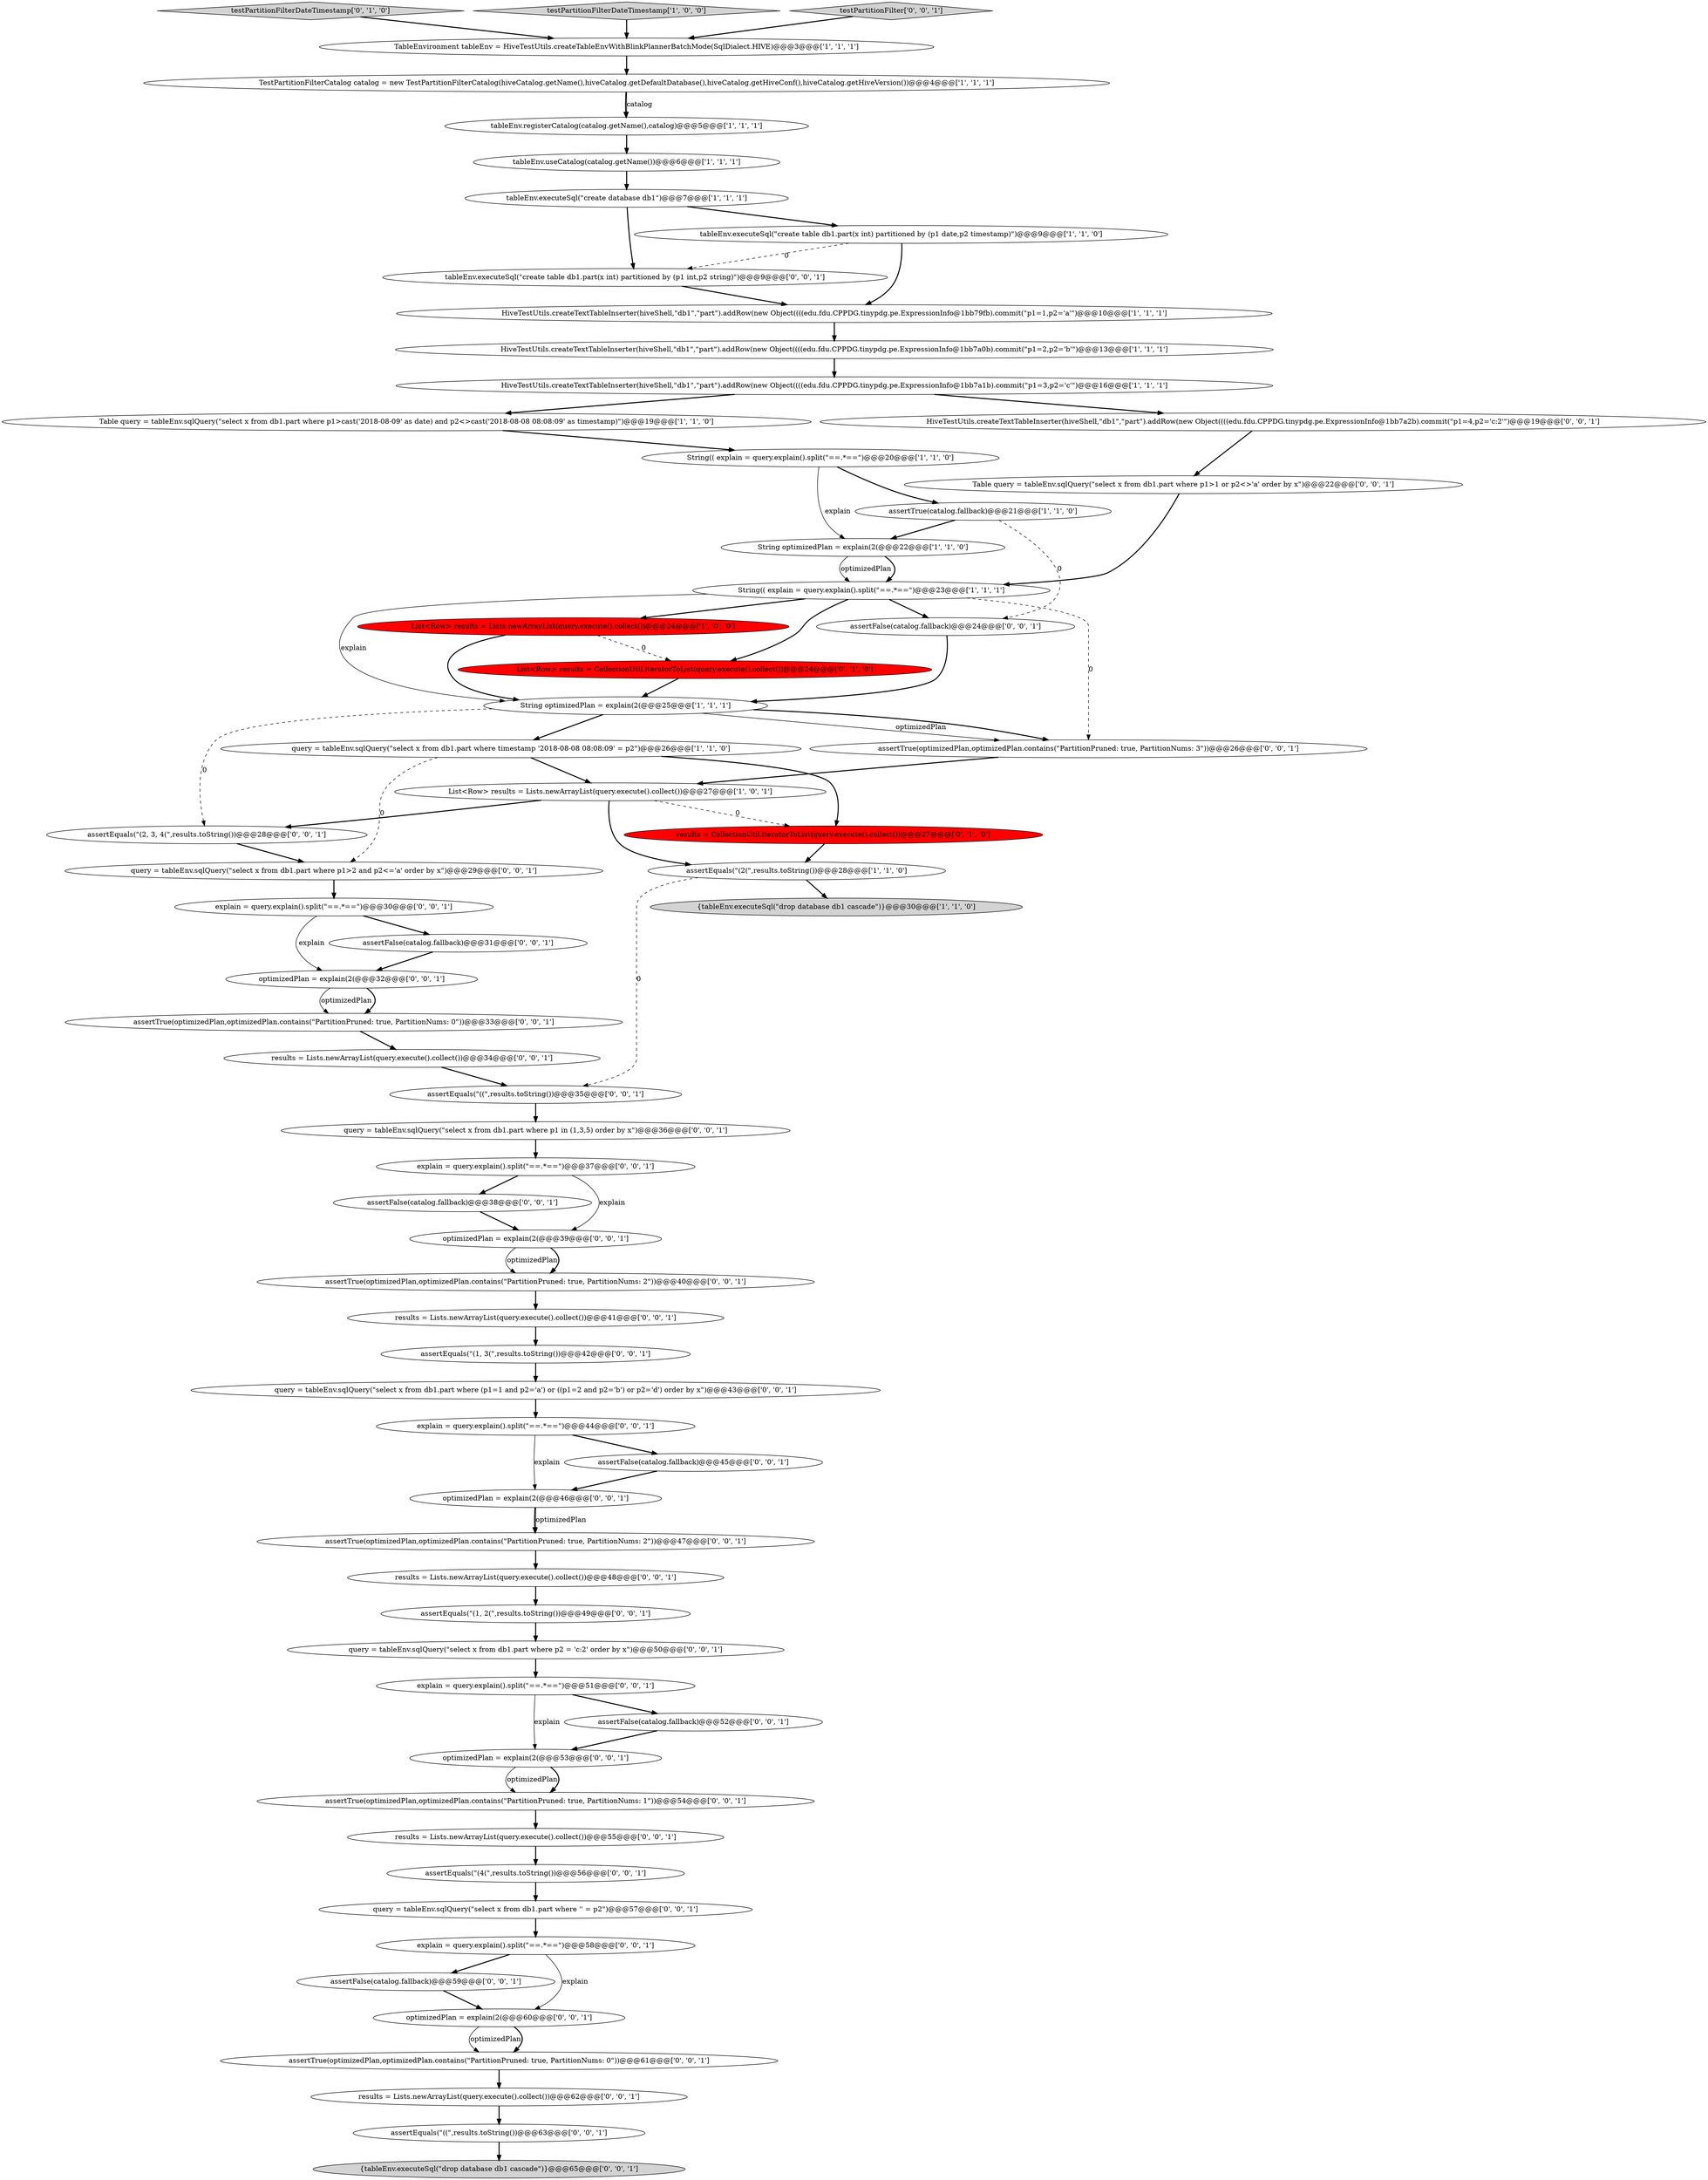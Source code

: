 digraph {
63 [style = filled, label = "optimizedPlan = explain(2(@@@53@@@['0', '0', '1']", fillcolor = white, shape = ellipse image = "AAA0AAABBB3BBB"];
39 [style = filled, label = "assertEquals(\"(2, 3, 4(\",results.toString())@@@28@@@['0', '0', '1']", fillcolor = white, shape = ellipse image = "AAA0AAABBB3BBB"];
24 [style = filled, label = "assertFalse(catalog.fallback)@@@38@@@['0', '0', '1']", fillcolor = white, shape = ellipse image = "AAA0AAABBB3BBB"];
59 [style = filled, label = "query = tableEnv.sqlQuery(\"select x from db1.part where '' = p2\")@@@57@@@['0', '0', '1']", fillcolor = white, shape = ellipse image = "AAA0AAABBB3BBB"];
65 [style = filled, label = "explain = query.explain().split(\"==.*==\")@@@51@@@['0', '0', '1']", fillcolor = white, shape = ellipse image = "AAA0AAABBB3BBB"];
11 [style = filled, label = "HiveTestUtils.createTextTableInserter(hiveShell,\"db1\",\"part\").addRow(new Object((((edu.fdu.CPPDG.tinypdg.pe.ExpressionInfo@1bb7a1b).commit(\"p1=3,p2='c'\")@@@16@@@['1', '1', '1']", fillcolor = white, shape = ellipse image = "AAA0AAABBB1BBB"];
12 [style = filled, label = "tableEnv.registerCatalog(catalog.getName(),catalog)@@@5@@@['1', '1', '1']", fillcolor = white, shape = ellipse image = "AAA0AAABBB1BBB"];
16 [style = filled, label = "List<Row> results = Lists.newArrayList(query.execute().collect())@@@24@@@['1', '0', '0']", fillcolor = red, shape = ellipse image = "AAA1AAABBB1BBB"];
42 [style = filled, label = "assertFalse(catalog.fallback)@@@24@@@['0', '0', '1']", fillcolor = white, shape = ellipse image = "AAA0AAABBB3BBB"];
23 [style = filled, label = "results = CollectionUtil.iteratorToList(query.execute().collect())@@@27@@@['0', '1', '0']", fillcolor = red, shape = ellipse image = "AAA1AAABBB2BBB"];
6 [style = filled, label = "TableEnvironment tableEnv = HiveTestUtils.createTableEnvWithBlinkPlannerBatchMode(SqlDialect.HIVE)@@@3@@@['1', '1', '1']", fillcolor = white, shape = ellipse image = "AAA0AAABBB1BBB"];
10 [style = filled, label = "tableEnv.useCatalog(catalog.getName())@@@6@@@['1', '1', '1']", fillcolor = white, shape = ellipse image = "AAA0AAABBB1BBB"];
43 [style = filled, label = "HiveTestUtils.createTextTableInserter(hiveShell,\"db1\",\"part\").addRow(new Object((((edu.fdu.CPPDG.tinypdg.pe.ExpressionInfo@1bb7a2b).commit(\"p1=4,p2='c:2'\")@@@19@@@['0', '0', '1']", fillcolor = white, shape = ellipse image = "AAA0AAABBB3BBB"];
9 [style = filled, label = "HiveTestUtils.createTextTableInserter(hiveShell,\"db1\",\"part\").addRow(new Object((((edu.fdu.CPPDG.tinypdg.pe.ExpressionInfo@1bb7a0b).commit(\"p1=2,p2='b'\")@@@13@@@['1', '1', '1']", fillcolor = white, shape = ellipse image = "AAA0AAABBB1BBB"];
27 [style = filled, label = "assertEquals(\"(4(\",results.toString())@@@56@@@['0', '0', '1']", fillcolor = white, shape = ellipse image = "AAA0AAABBB3BBB"];
13 [style = filled, label = "String(( explain = query.explain().split(\"==.*==\")@@@23@@@['1', '1', '1']", fillcolor = white, shape = ellipse image = "AAA0AAABBB1BBB"];
17 [style = filled, label = "String optimizedPlan = explain(2(@@@25@@@['1', '1', '1']", fillcolor = white, shape = ellipse image = "AAA0AAABBB1BBB"];
2 [style = filled, label = "tableEnv.executeSql(\"create database db1\")@@@7@@@['1', '1', '1']", fillcolor = white, shape = ellipse image = "AAA0AAABBB1BBB"];
21 [style = filled, label = "testPartitionFilterDateTimestamp['0', '1', '0']", fillcolor = lightgray, shape = diamond image = "AAA0AAABBB2BBB"];
29 [style = filled, label = "assertFalse(catalog.fallback)@@@31@@@['0', '0', '1']", fillcolor = white, shape = ellipse image = "AAA0AAABBB3BBB"];
49 [style = filled, label = "tableEnv.executeSql(\"create table db1.part(x int) partitioned by (p1 int,p2 string)\")@@@9@@@['0', '0', '1']", fillcolor = white, shape = ellipse image = "AAA0AAABBB3BBB"];
61 [style = filled, label = "assertTrue(optimizedPlan,optimizedPlan.contains(\"PartitionPruned: true, PartitionNums: 1\"))@@@54@@@['0', '0', '1']", fillcolor = white, shape = ellipse image = "AAA0AAABBB3BBB"];
62 [style = filled, label = "query = tableEnv.sqlQuery(\"select x from db1.part where p1>2 and p2<='a' order by x\")@@@29@@@['0', '0', '1']", fillcolor = white, shape = ellipse image = "AAA0AAABBB3BBB"];
32 [style = filled, label = "results = Lists.newArrayList(query.execute().collect())@@@62@@@['0', '0', '1']", fillcolor = white, shape = ellipse image = "AAA0AAABBB3BBB"];
22 [style = filled, label = "List<Row> results = CollectionUtil.iteratorToList(query.execute().collect())@@@24@@@['0', '1', '0']", fillcolor = red, shape = ellipse image = "AAA1AAABBB2BBB"];
58 [style = filled, label = "assertTrue(optimizedPlan,optimizedPlan.contains(\"PartitionPruned: true, PartitionNums: 2\"))@@@47@@@['0', '0', '1']", fillcolor = white, shape = ellipse image = "AAA0AAABBB3BBB"];
64 [style = filled, label = "{tableEnv.executeSql(\"drop database db1 cascade\")}@@@65@@@['0', '0', '1']", fillcolor = lightgray, shape = ellipse image = "AAA0AAABBB3BBB"];
33 [style = filled, label = "optimizedPlan = explain(2(@@@46@@@['0', '0', '1']", fillcolor = white, shape = ellipse image = "AAA0AAABBB3BBB"];
18 [style = filled, label = "HiveTestUtils.createTextTableInserter(hiveShell,\"db1\",\"part\").addRow(new Object((((edu.fdu.CPPDG.tinypdg.pe.ExpressionInfo@1bb79fb).commit(\"p1=1,p2='a'\")@@@10@@@['1', '1', '1']", fillcolor = white, shape = ellipse image = "AAA0AAABBB1BBB"];
50 [style = filled, label = "assertEquals(\"((\",results.toString())@@@35@@@['0', '0', '1']", fillcolor = white, shape = ellipse image = "AAA0AAABBB3BBB"];
38 [style = filled, label = "assertTrue(optimizedPlan,optimizedPlan.contains(\"PartitionPruned: true, PartitionNums: 0\"))@@@61@@@['0', '0', '1']", fillcolor = white, shape = ellipse image = "AAA0AAABBB3BBB"];
53 [style = filled, label = "assertEquals(\"(1, 3(\",results.toString())@@@42@@@['0', '0', '1']", fillcolor = white, shape = ellipse image = "AAA0AAABBB3BBB"];
20 [style = filled, label = "testPartitionFilterDateTimestamp['1', '0', '0']", fillcolor = lightgray, shape = diamond image = "AAA0AAABBB1BBB"];
46 [style = filled, label = "query = tableEnv.sqlQuery(\"select x from db1.part where p2 = 'c:2' order by x\")@@@50@@@['0', '0', '1']", fillcolor = white, shape = ellipse image = "AAA0AAABBB3BBB"];
31 [style = filled, label = "query = tableEnv.sqlQuery(\"select x from db1.part where p1 in (1,3,5) order by x\")@@@36@@@['0', '0', '1']", fillcolor = white, shape = ellipse image = "AAA0AAABBB3BBB"];
4 [style = filled, label = "List<Row> results = Lists.newArrayList(query.execute().collect())@@@27@@@['1', '0', '1']", fillcolor = white, shape = ellipse image = "AAA0AAABBB1BBB"];
60 [style = filled, label = "explain = query.explain().split(\"==.*==\")@@@30@@@['0', '0', '1']", fillcolor = white, shape = ellipse image = "AAA0AAABBB3BBB"];
45 [style = filled, label = "query = tableEnv.sqlQuery(\"select x from db1.part where (p1=1 and p2='a') or ((p1=2 and p2='b') or p2='d') order by x\")@@@43@@@['0', '0', '1']", fillcolor = white, shape = ellipse image = "AAA0AAABBB3BBB"];
41 [style = filled, label = "optimizedPlan = explain(2(@@@32@@@['0', '0', '1']", fillcolor = white, shape = ellipse image = "AAA0AAABBB3BBB"];
36 [style = filled, label = "assertTrue(optimizedPlan,optimizedPlan.contains(\"PartitionPruned: true, PartitionNums: 0\"))@@@33@@@['0', '0', '1']", fillcolor = white, shape = ellipse image = "AAA0AAABBB3BBB"];
40 [style = filled, label = "results = Lists.newArrayList(query.execute().collect())@@@34@@@['0', '0', '1']", fillcolor = white, shape = ellipse image = "AAA0AAABBB3BBB"];
7 [style = filled, label = "{tableEnv.executeSql(\"drop database db1 cascade\")}@@@30@@@['1', '1', '0']", fillcolor = lightgray, shape = ellipse image = "AAA0AAABBB1BBB"];
30 [style = filled, label = "assertFalse(catalog.fallback)@@@52@@@['0', '0', '1']", fillcolor = white, shape = ellipse image = "AAA0AAABBB3BBB"];
57 [style = filled, label = "explain = query.explain().split(\"==.*==\")@@@44@@@['0', '0', '1']", fillcolor = white, shape = ellipse image = "AAA0AAABBB3BBB"];
34 [style = filled, label = "Table query = tableEnv.sqlQuery(\"select x from db1.part where p1>1 or p2<>'a' order by x\")@@@22@@@['0', '0', '1']", fillcolor = white, shape = ellipse image = "AAA0AAABBB3BBB"];
54 [style = filled, label = "assertEquals(\"((\",results.toString())@@@63@@@['0', '0', '1']", fillcolor = white, shape = ellipse image = "AAA0AAABBB3BBB"];
35 [style = filled, label = "results = Lists.newArrayList(query.execute().collect())@@@41@@@['0', '0', '1']", fillcolor = white, shape = ellipse image = "AAA0AAABBB3BBB"];
8 [style = filled, label = "TestPartitionFilterCatalog catalog = new TestPartitionFilterCatalog(hiveCatalog.getName(),hiveCatalog.getDefaultDatabase(),hiveCatalog.getHiveConf(),hiveCatalog.getHiveVersion())@@@4@@@['1', '1', '1']", fillcolor = white, shape = ellipse image = "AAA0AAABBB1BBB"];
28 [style = filled, label = "assertTrue(optimizedPlan,optimizedPlan.contains(\"PartitionPruned: true, PartitionNums: 3\"))@@@26@@@['0', '0', '1']", fillcolor = white, shape = ellipse image = "AAA0AAABBB3BBB"];
48 [style = filled, label = "assertTrue(optimizedPlan,optimizedPlan.contains(\"PartitionPruned: true, PartitionNums: 2\"))@@@40@@@['0', '0', '1']", fillcolor = white, shape = ellipse image = "AAA0AAABBB3BBB"];
5 [style = filled, label = "assertTrue(catalog.fallback)@@@21@@@['1', '1', '0']", fillcolor = white, shape = ellipse image = "AAA0AAABBB1BBB"];
37 [style = filled, label = "results = Lists.newArrayList(query.execute().collect())@@@55@@@['0', '0', '1']", fillcolor = white, shape = ellipse image = "AAA0AAABBB3BBB"];
0 [style = filled, label = "String optimizedPlan = explain(2(@@@22@@@['1', '1', '0']", fillcolor = white, shape = ellipse image = "AAA0AAABBB1BBB"];
15 [style = filled, label = "tableEnv.executeSql(\"create table db1.part(x int) partitioned by (p1 date,p2 timestamp)\")@@@9@@@['1', '1', '0']", fillcolor = white, shape = ellipse image = "AAA0AAABBB1BBB"];
55 [style = filled, label = "testPartitionFilter['0', '0', '1']", fillcolor = lightgray, shape = diamond image = "AAA0AAABBB3BBB"];
52 [style = filled, label = "assertFalse(catalog.fallback)@@@45@@@['0', '0', '1']", fillcolor = white, shape = ellipse image = "AAA0AAABBB3BBB"];
3 [style = filled, label = "Table query = tableEnv.sqlQuery(\"select x from db1.part where p1>cast('2018-08-09' as date) and p2<>cast('2018-08-08 08:08:09' as timestamp)\")@@@19@@@['1', '1', '0']", fillcolor = white, shape = ellipse image = "AAA0AAABBB1BBB"];
19 [style = filled, label = "query = tableEnv.sqlQuery(\"select x from db1.part where timestamp '2018-08-08 08:08:09' = p2\")@@@26@@@['1', '1', '0']", fillcolor = white, shape = ellipse image = "AAA0AAABBB1BBB"];
56 [style = filled, label = "assertFalse(catalog.fallback)@@@59@@@['0', '0', '1']", fillcolor = white, shape = ellipse image = "AAA0AAABBB3BBB"];
44 [style = filled, label = "explain = query.explain().split(\"==.*==\")@@@37@@@['0', '0', '1']", fillcolor = white, shape = ellipse image = "AAA0AAABBB3BBB"];
51 [style = filled, label = "explain = query.explain().split(\"==.*==\")@@@58@@@['0', '0', '1']", fillcolor = white, shape = ellipse image = "AAA0AAABBB3BBB"];
66 [style = filled, label = "optimizedPlan = explain(2(@@@39@@@['0', '0', '1']", fillcolor = white, shape = ellipse image = "AAA0AAABBB3BBB"];
25 [style = filled, label = "optimizedPlan = explain(2(@@@60@@@['0', '0', '1']", fillcolor = white, shape = ellipse image = "AAA0AAABBB3BBB"];
26 [style = filled, label = "results = Lists.newArrayList(query.execute().collect())@@@48@@@['0', '0', '1']", fillcolor = white, shape = ellipse image = "AAA0AAABBB3BBB"];
47 [style = filled, label = "assertEquals(\"(1, 2(\",results.toString())@@@49@@@['0', '0', '1']", fillcolor = white, shape = ellipse image = "AAA0AAABBB3BBB"];
1 [style = filled, label = "String(( explain = query.explain().split(\"==.*==\")@@@20@@@['1', '1', '0']", fillcolor = white, shape = ellipse image = "AAA0AAABBB1BBB"];
14 [style = filled, label = "assertEquals(\"(2(\",results.toString())@@@28@@@['1', '1', '0']", fillcolor = white, shape = ellipse image = "AAA0AAABBB1BBB"];
1->5 [style = bold, label=""];
39->62 [style = bold, label=""];
61->37 [style = bold, label=""];
9->11 [style = bold, label=""];
0->13 [style = bold, label=""];
66->48 [style = solid, label="optimizedPlan"];
37->27 [style = bold, label=""];
60->29 [style = bold, label=""];
59->51 [style = bold, label=""];
48->35 [style = bold, label=""];
65->63 [style = solid, label="explain"];
14->7 [style = bold, label=""];
45->57 [style = bold, label=""];
12->10 [style = bold, label=""];
63->61 [style = solid, label="optimizedPlan"];
5->0 [style = bold, label=""];
2->49 [style = bold, label=""];
2->15 [style = bold, label=""];
13->22 [style = bold, label=""];
4->23 [style = dashed, label="0"];
19->62 [style = dashed, label="0"];
57->33 [style = solid, label="explain"];
0->13 [style = solid, label="optimizedPlan"];
40->50 [style = bold, label=""];
62->60 [style = bold, label=""];
26->47 [style = bold, label=""];
11->43 [style = bold, label=""];
16->17 [style = bold, label=""];
56->25 [style = bold, label=""];
13->16 [style = bold, label=""];
38->32 [style = bold, label=""];
66->48 [style = bold, label=""];
23->14 [style = bold, label=""];
13->28 [style = dashed, label="0"];
60->41 [style = solid, label="explain"];
27->59 [style = bold, label=""];
1->0 [style = solid, label="explain"];
50->31 [style = bold, label=""];
49->18 [style = bold, label=""];
18->9 [style = bold, label=""];
22->17 [style = bold, label=""];
25->38 [style = solid, label="optimizedPlan"];
10->2 [style = bold, label=""];
43->34 [style = bold, label=""];
33->58 [style = bold, label=""];
16->22 [style = dashed, label="0"];
25->38 [style = bold, label=""];
54->64 [style = bold, label=""];
17->39 [style = dashed, label="0"];
4->14 [style = bold, label=""];
65->30 [style = bold, label=""];
36->40 [style = bold, label=""];
13->42 [style = bold, label=""];
3->1 [style = bold, label=""];
24->66 [style = bold, label=""];
52->33 [style = bold, label=""];
4->39 [style = bold, label=""];
5->42 [style = dashed, label="0"];
51->25 [style = solid, label="explain"];
30->63 [style = bold, label=""];
41->36 [style = bold, label=""];
31->44 [style = bold, label=""];
11->3 [style = bold, label=""];
41->36 [style = solid, label="optimizedPlan"];
55->6 [style = bold, label=""];
63->61 [style = bold, label=""];
58->26 [style = bold, label=""];
44->24 [style = bold, label=""];
17->28 [style = solid, label="optimizedPlan"];
8->12 [style = bold, label=""];
13->17 [style = solid, label="explain"];
35->53 [style = bold, label=""];
14->50 [style = dashed, label="0"];
33->58 [style = solid, label="optimizedPlan"];
21->6 [style = bold, label=""];
44->66 [style = solid, label="explain"];
29->41 [style = bold, label=""];
42->17 [style = bold, label=""];
34->13 [style = bold, label=""];
8->12 [style = solid, label="catalog"];
51->56 [style = bold, label=""];
47->46 [style = bold, label=""];
20->6 [style = bold, label=""];
15->18 [style = bold, label=""];
17->19 [style = bold, label=""];
57->52 [style = bold, label=""];
17->28 [style = bold, label=""];
15->49 [style = dashed, label="0"];
19->23 [style = bold, label=""];
6->8 [style = bold, label=""];
19->4 [style = bold, label=""];
32->54 [style = bold, label=""];
46->65 [style = bold, label=""];
53->45 [style = bold, label=""];
28->4 [style = bold, label=""];
}
